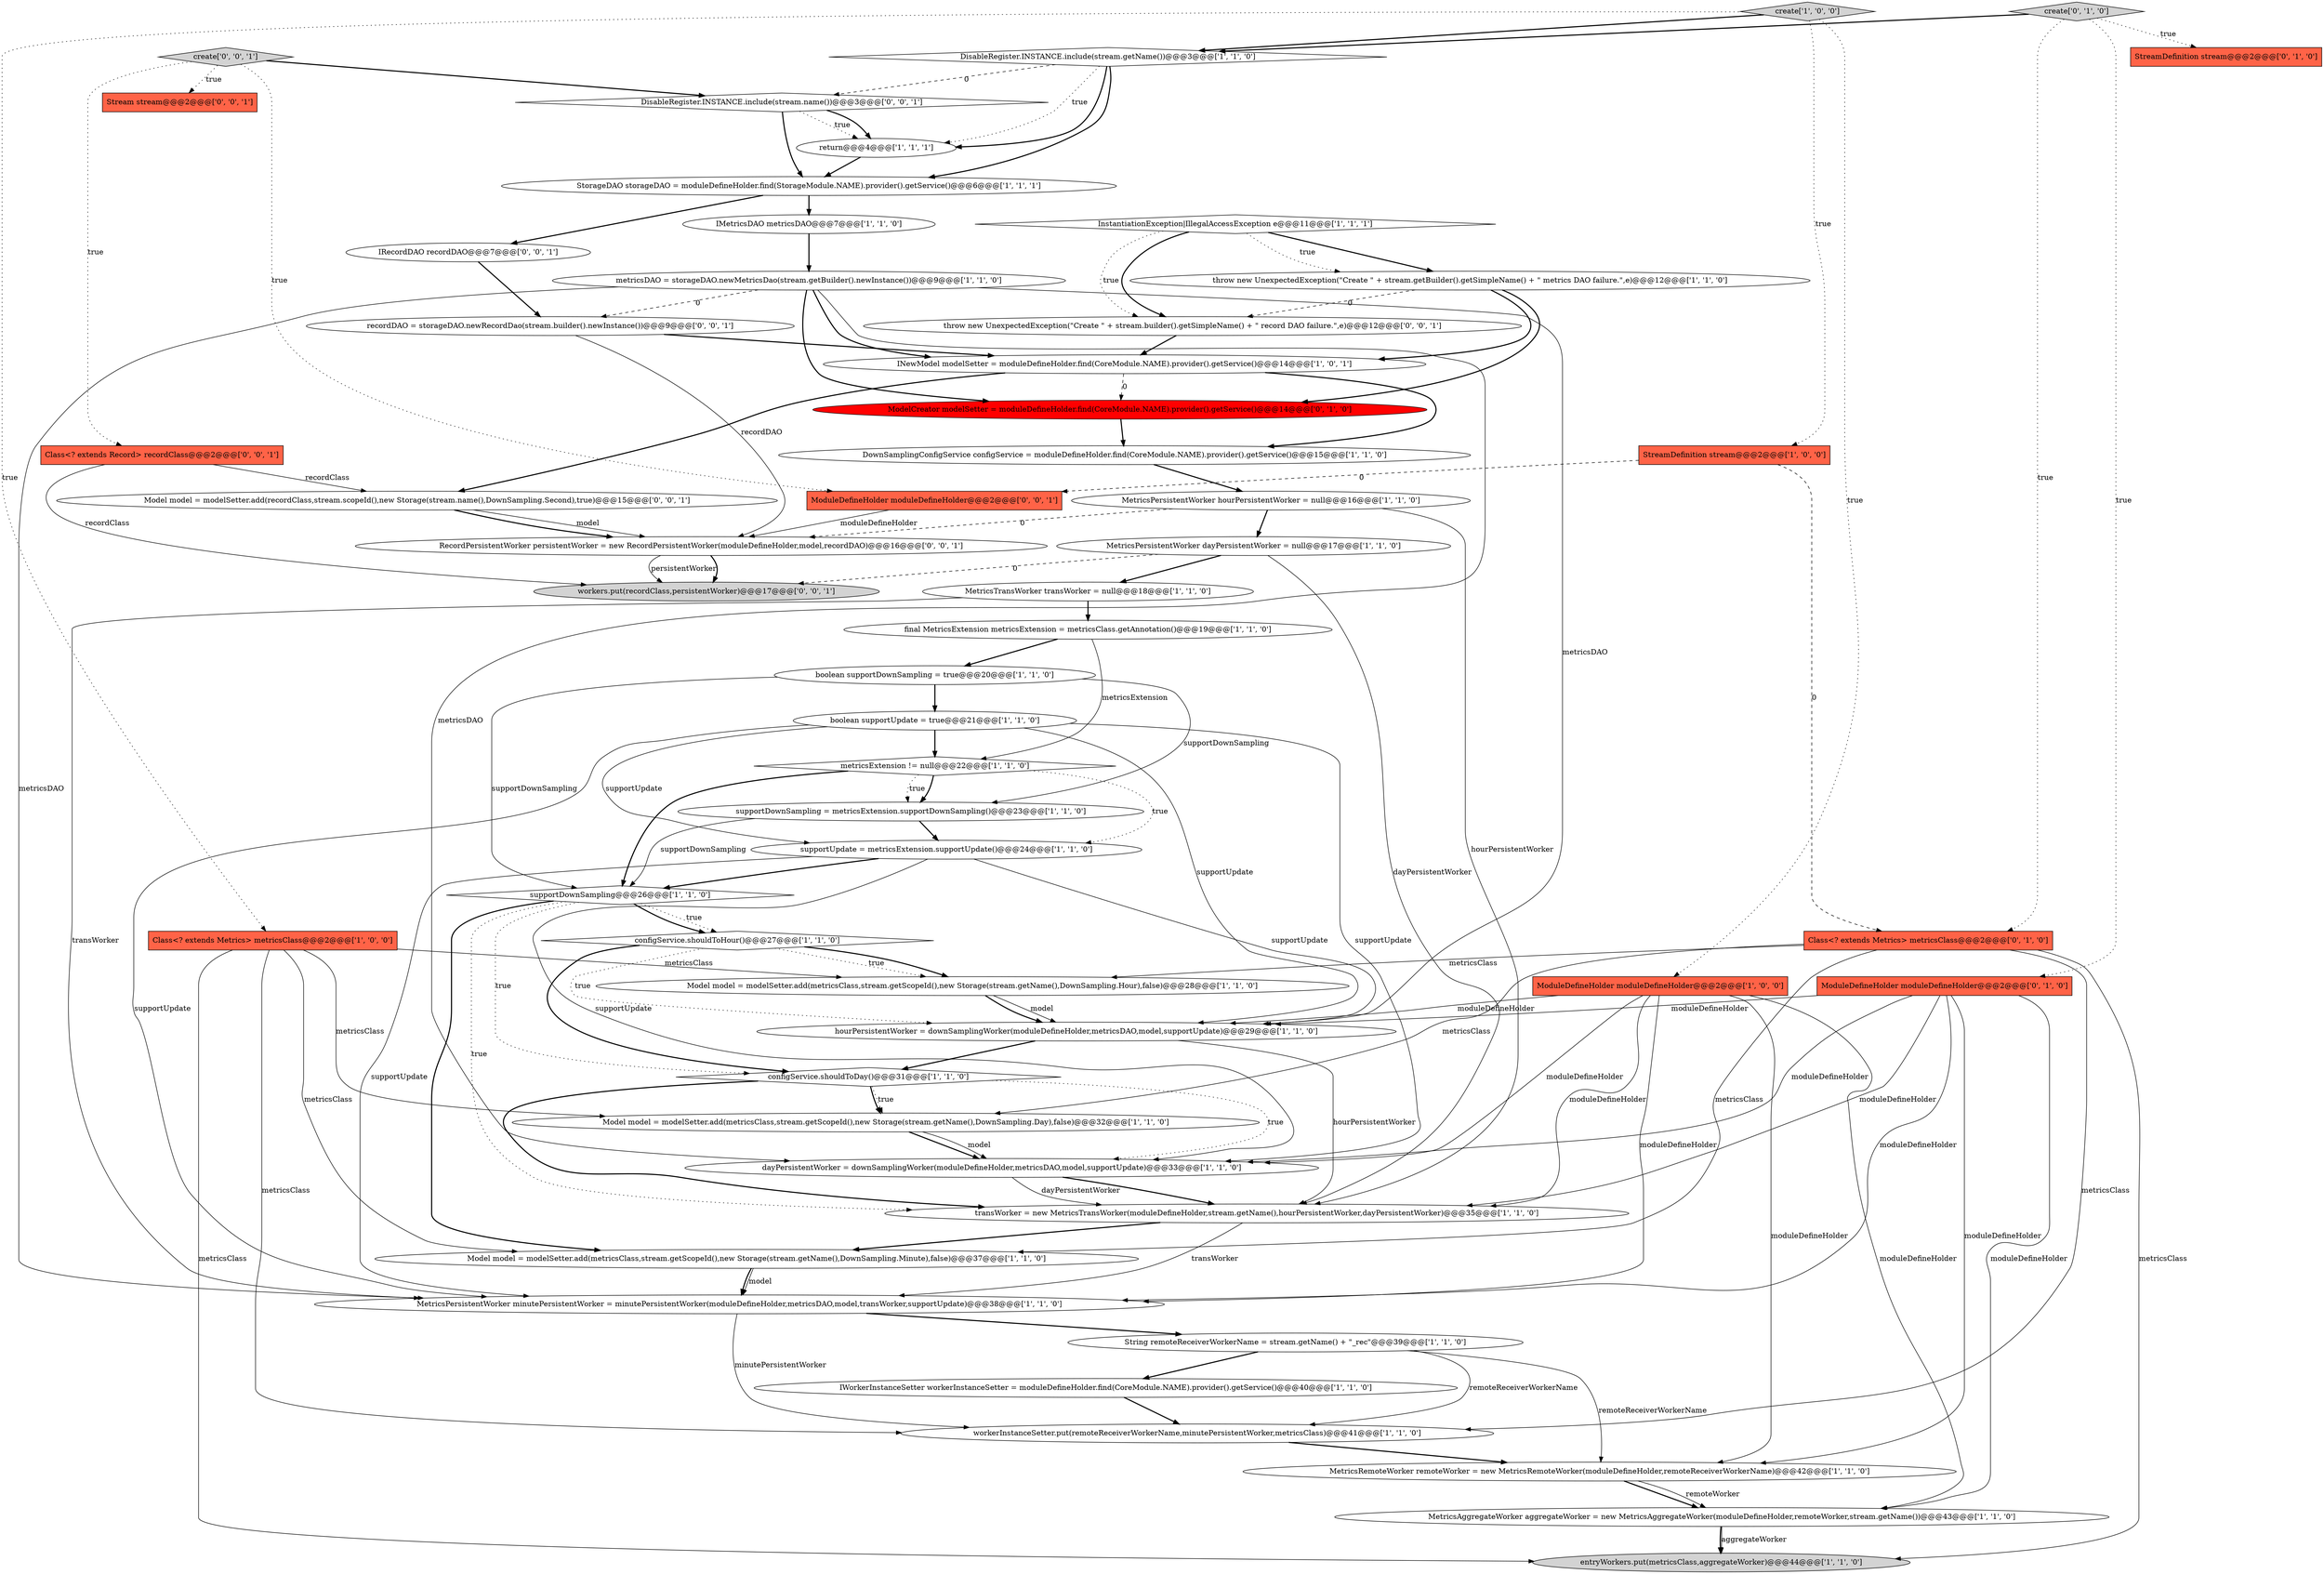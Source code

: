 digraph {
51 [style = filled, label = "ModuleDefineHolder moduleDefineHolder@@@2@@@['0', '0', '1']", fillcolor = tomato, shape = box image = "AAA0AAABBB3BBB"];
17 [style = filled, label = "configService.shouldToHour()@@@27@@@['1', '1', '0']", fillcolor = white, shape = diamond image = "AAA0AAABBB1BBB"];
53 [style = filled, label = "DisableRegister.INSTANCE.include(stream.name())@@@3@@@['0', '0', '1']", fillcolor = white, shape = diamond image = "AAA0AAABBB3BBB"];
8 [style = filled, label = "supportDownSampling@@@26@@@['1', '1', '0']", fillcolor = white, shape = diamond image = "AAA0AAABBB1BBB"];
26 [style = filled, label = "MetricsAggregateWorker aggregateWorker = new MetricsAggregateWorker(moduleDefineHolder,remoteWorker,stream.getName())@@@43@@@['1', '1', '0']", fillcolor = white, shape = ellipse image = "AAA0AAABBB1BBB"];
35 [style = filled, label = "InstantiationException|IllegalAccessException e@@@11@@@['1', '1', '1']", fillcolor = white, shape = diamond image = "AAA0AAABBB1BBB"];
27 [style = filled, label = "StreamDefinition stream@@@2@@@['1', '0', '0']", fillcolor = tomato, shape = box image = "AAA1AAABBB1BBB"];
32 [style = filled, label = "Model model = modelSetter.add(metricsClass,stream.getScopeId(),new Storage(stream.getName(),DownSampling.Minute),false)@@@37@@@['1', '1', '0']", fillcolor = white, shape = ellipse image = "AAA0AAABBB1BBB"];
47 [style = filled, label = "workers.put(recordClass,persistentWorker)@@@17@@@['0', '0', '1']", fillcolor = lightgray, shape = ellipse image = "AAA0AAABBB3BBB"];
34 [style = filled, label = "configService.shouldToDay()@@@31@@@['1', '1', '0']", fillcolor = white, shape = diamond image = "AAA0AAABBB1BBB"];
19 [style = filled, label = "IMetricsDAO metricsDAO@@@7@@@['1', '1', '0']", fillcolor = white, shape = ellipse image = "AAA0AAABBB1BBB"];
1 [style = filled, label = "DownSamplingConfigService configService = moduleDefineHolder.find(CoreModule.NAME).provider().getService()@@@15@@@['1', '1', '0']", fillcolor = white, shape = ellipse image = "AAA0AAABBB1BBB"];
7 [style = filled, label = "boolean supportUpdate = true@@@21@@@['1', '1', '0']", fillcolor = white, shape = ellipse image = "AAA0AAABBB1BBB"];
5 [style = filled, label = "String remoteReceiverWorkerName = stream.getName() + \"_rec\"@@@39@@@['1', '1', '0']", fillcolor = white, shape = ellipse image = "AAA0AAABBB1BBB"];
31 [style = filled, label = "supportDownSampling = metricsExtension.supportDownSampling()@@@23@@@['1', '1', '0']", fillcolor = white, shape = ellipse image = "AAA0AAABBB1BBB"];
9 [style = filled, label = "ModuleDefineHolder moduleDefineHolder@@@2@@@['1', '0', '0']", fillcolor = tomato, shape = box image = "AAA0AAABBB1BBB"];
15 [style = filled, label = "MetricsTransWorker transWorker = null@@@18@@@['1', '1', '0']", fillcolor = white, shape = ellipse image = "AAA0AAABBB1BBB"];
16 [style = filled, label = "Class<? extends Metrics> metricsClass@@@2@@@['1', '0', '0']", fillcolor = tomato, shape = box image = "AAA0AAABBB1BBB"];
13 [style = filled, label = "entryWorkers.put(metricsClass,aggregateWorker)@@@44@@@['1', '1', '0']", fillcolor = lightgray, shape = ellipse image = "AAA0AAABBB1BBB"];
21 [style = filled, label = "dayPersistentWorker = downSamplingWorker(moduleDefineHolder,metricsDAO,model,supportUpdate)@@@33@@@['1', '1', '0']", fillcolor = white, shape = ellipse image = "AAA0AAABBB1BBB"];
0 [style = filled, label = "IWorkerInstanceSetter workerInstanceSetter = moduleDefineHolder.find(CoreModule.NAME).provider().getService()@@@40@@@['1', '1', '0']", fillcolor = white, shape = ellipse image = "AAA0AAABBB1BBB"];
43 [style = filled, label = "Class<? extends Record> recordClass@@@2@@@['0', '0', '1']", fillcolor = tomato, shape = box image = "AAA0AAABBB3BBB"];
49 [style = filled, label = "RecordPersistentWorker persistentWorker = new RecordPersistentWorker(moduleDefineHolder,model,recordDAO)@@@16@@@['0', '0', '1']", fillcolor = white, shape = ellipse image = "AAA0AAABBB3BBB"];
44 [style = filled, label = "throw new UnexpectedException(\"Create \" + stream.builder().getSimpleName() + \" record DAO failure.\",e)@@@12@@@['0', '0', '1']", fillcolor = white, shape = ellipse image = "AAA0AAABBB3BBB"];
4 [style = filled, label = "supportUpdate = metricsExtension.supportUpdate()@@@24@@@['1', '1', '0']", fillcolor = white, shape = ellipse image = "AAA0AAABBB1BBB"];
20 [style = filled, label = "INewModel modelSetter = moduleDefineHolder.find(CoreModule.NAME).provider().getService()@@@14@@@['1', '0', '1']", fillcolor = white, shape = ellipse image = "AAA0AAABBB1BBB"];
41 [style = filled, label = "Class<? extends Metrics> metricsClass@@@2@@@['0', '1', '0']", fillcolor = tomato, shape = box image = "AAA1AAABBB2BBB"];
52 [style = filled, label = "IRecordDAO recordDAO@@@7@@@['0', '0', '1']", fillcolor = white, shape = ellipse image = "AAA0AAABBB3BBB"];
23 [style = filled, label = "Model model = modelSetter.add(metricsClass,stream.getScopeId(),new Storage(stream.getName(),DownSampling.Hour),false)@@@28@@@['1', '1', '0']", fillcolor = white, shape = ellipse image = "AAA0AAABBB1BBB"];
37 [style = filled, label = "workerInstanceSetter.put(remoteReceiverWorkerName,minutePersistentWorker,metricsClass)@@@41@@@['1', '1', '0']", fillcolor = white, shape = ellipse image = "AAA0AAABBB1BBB"];
48 [style = filled, label = "recordDAO = storageDAO.newRecordDao(stream.builder().newInstance())@@@9@@@['0', '0', '1']", fillcolor = white, shape = ellipse image = "AAA0AAABBB3BBB"];
25 [style = filled, label = "DisableRegister.INSTANCE.include(stream.getName())@@@3@@@['1', '1', '0']", fillcolor = white, shape = diamond image = "AAA0AAABBB1BBB"];
24 [style = filled, label = "metricsExtension != null@@@22@@@['1', '1', '0']", fillcolor = white, shape = diamond image = "AAA0AAABBB1BBB"];
33 [style = filled, label = "return@@@4@@@['1', '1', '1']", fillcolor = white, shape = ellipse image = "AAA0AAABBB1BBB"];
40 [style = filled, label = "ModelCreator modelSetter = moduleDefineHolder.find(CoreModule.NAME).provider().getService()@@@14@@@['0', '1', '0']", fillcolor = red, shape = ellipse image = "AAA1AAABBB2BBB"];
22 [style = filled, label = "MetricsPersistentWorker minutePersistentWorker = minutePersistentWorker(moduleDefineHolder,metricsDAO,model,transWorker,supportUpdate)@@@38@@@['1', '1', '0']", fillcolor = white, shape = ellipse image = "AAA0AAABBB1BBB"];
11 [style = filled, label = "hourPersistentWorker = downSamplingWorker(moduleDefineHolder,metricsDAO,model,supportUpdate)@@@29@@@['1', '1', '0']", fillcolor = white, shape = ellipse image = "AAA0AAABBB1BBB"];
36 [style = filled, label = "boolean supportDownSampling = true@@@20@@@['1', '1', '0']", fillcolor = white, shape = ellipse image = "AAA0AAABBB1BBB"];
12 [style = filled, label = "transWorker = new MetricsTransWorker(moduleDefineHolder,stream.getName(),hourPersistentWorker,dayPersistentWorker)@@@35@@@['1', '1', '0']", fillcolor = white, shape = ellipse image = "AAA0AAABBB1BBB"];
45 [style = filled, label = "Model model = modelSetter.add(recordClass,stream.scopeId(),new Storage(stream.name(),DownSampling.Second),true)@@@15@@@['0', '0', '1']", fillcolor = white, shape = ellipse image = "AAA0AAABBB3BBB"];
18 [style = filled, label = "final MetricsExtension metricsExtension = metricsClass.getAnnotation()@@@19@@@['1', '1', '0']", fillcolor = white, shape = ellipse image = "AAA0AAABBB1BBB"];
30 [style = filled, label = "MetricsPersistentWorker dayPersistentWorker = null@@@17@@@['1', '1', '0']", fillcolor = white, shape = ellipse image = "AAA0AAABBB1BBB"];
6 [style = filled, label = "create['1', '0', '0']", fillcolor = lightgray, shape = diamond image = "AAA0AAABBB1BBB"];
38 [style = filled, label = "ModuleDefineHolder moduleDefineHolder@@@2@@@['0', '1', '0']", fillcolor = tomato, shape = box image = "AAA0AAABBB2BBB"];
14 [style = filled, label = "Model model = modelSetter.add(metricsClass,stream.getScopeId(),new Storage(stream.getName(),DownSampling.Day),false)@@@32@@@['1', '1', '0']", fillcolor = white, shape = ellipse image = "AAA0AAABBB1BBB"];
29 [style = filled, label = "MetricsPersistentWorker hourPersistentWorker = null@@@16@@@['1', '1', '0']", fillcolor = white, shape = ellipse image = "AAA0AAABBB1BBB"];
39 [style = filled, label = "StreamDefinition stream@@@2@@@['0', '1', '0']", fillcolor = tomato, shape = box image = "AAA0AAABBB2BBB"];
3 [style = filled, label = "StorageDAO storageDAO = moduleDefineHolder.find(StorageModule.NAME).provider().getService()@@@6@@@['1', '1', '1']", fillcolor = white, shape = ellipse image = "AAA0AAABBB1BBB"];
28 [style = filled, label = "throw new UnexpectedException(\"Create \" + stream.getBuilder().getSimpleName() + \" metrics DAO failure.\",e)@@@12@@@['1', '1', '0']", fillcolor = white, shape = ellipse image = "AAA0AAABBB1BBB"];
42 [style = filled, label = "create['0', '1', '0']", fillcolor = lightgray, shape = diamond image = "AAA0AAABBB2BBB"];
46 [style = filled, label = "create['0', '0', '1']", fillcolor = lightgray, shape = diamond image = "AAA0AAABBB3BBB"];
2 [style = filled, label = "MetricsRemoteWorker remoteWorker = new MetricsRemoteWorker(moduleDefineHolder,remoteReceiverWorkerName)@@@42@@@['1', '1', '0']", fillcolor = white, shape = ellipse image = "AAA0AAABBB1BBB"];
50 [style = filled, label = "Stream stream@@@2@@@['0', '0', '1']", fillcolor = tomato, shape = box image = "AAA0AAABBB3BBB"];
10 [style = filled, label = "metricsDAO = storageDAO.newMetricsDao(stream.getBuilder().newInstance())@@@9@@@['1', '1', '0']", fillcolor = white, shape = ellipse image = "AAA0AAABBB1BBB"];
32->22 [style = bold, label=""];
2->26 [style = bold, label=""];
25->33 [style = bold, label=""];
29->30 [style = bold, label=""];
28->20 [style = bold, label=""];
20->40 [style = dashed, label="0"];
24->4 [style = dotted, label="true"];
16->23 [style = solid, label="metricsClass"];
9->11 [style = solid, label="moduleDefineHolder"];
38->21 [style = solid, label="moduleDefineHolder"];
7->4 [style = solid, label="supportUpdate"];
38->26 [style = solid, label="moduleDefineHolder"];
41->37 [style = solid, label="metricsClass"];
9->22 [style = solid, label="moduleDefineHolder"];
53->33 [style = dotted, label="true"];
3->19 [style = bold, label=""];
5->0 [style = bold, label=""];
18->24 [style = solid, label="metricsExtension"];
42->38 [style = dotted, label="true"];
4->8 [style = bold, label=""];
4->21 [style = solid, label="supportUpdate"];
5->2 [style = solid, label="remoteReceiverWorkerName"];
10->21 [style = solid, label="metricsDAO"];
34->14 [style = dotted, label="true"];
5->37 [style = solid, label="remoteReceiverWorkerName"];
20->45 [style = bold, label=""];
12->22 [style = solid, label="transWorker"];
41->14 [style = solid, label="metricsClass"];
4->22 [style = solid, label="supportUpdate"];
31->8 [style = solid, label="supportDownSampling"];
33->3 [style = bold, label=""];
35->44 [style = bold, label=""];
8->17 [style = dotted, label="true"];
25->3 [style = bold, label=""];
31->4 [style = bold, label=""];
9->26 [style = solid, label="moduleDefineHolder"];
7->11 [style = solid, label="supportUpdate"];
22->5 [style = bold, label=""];
7->21 [style = solid, label="supportUpdate"];
8->34 [style = dotted, label="true"];
26->13 [style = bold, label=""];
38->11 [style = solid, label="moduleDefineHolder"];
17->23 [style = dotted, label="true"];
16->14 [style = solid, label="metricsClass"];
35->44 [style = dotted, label="true"];
35->28 [style = bold, label=""];
8->17 [style = bold, label=""];
7->24 [style = bold, label=""];
17->34 [style = bold, label=""];
43->45 [style = solid, label="recordClass"];
8->12 [style = dotted, label="true"];
44->20 [style = bold, label=""];
52->48 [style = bold, label=""];
30->12 [style = solid, label="dayPersistentWorker"];
41->13 [style = solid, label="metricsClass"];
53->33 [style = bold, label=""];
23->11 [style = solid, label="model"];
34->14 [style = bold, label=""];
24->8 [style = bold, label=""];
11->12 [style = solid, label="hourPersistentWorker"];
51->49 [style = solid, label="moduleDefineHolder"];
14->21 [style = bold, label=""];
30->15 [style = bold, label=""];
42->39 [style = dotted, label="true"];
49->47 [style = solid, label="persistentWorker"];
36->31 [style = solid, label="supportDownSampling"];
27->41 [style = dashed, label="0"];
42->25 [style = bold, label=""];
25->53 [style = dashed, label="0"];
9->2 [style = solid, label="moduleDefineHolder"];
12->32 [style = bold, label=""];
19->10 [style = bold, label=""];
20->1 [style = bold, label=""];
16->32 [style = solid, label="metricsClass"];
36->8 [style = solid, label="supportDownSampling"];
17->23 [style = bold, label=""];
30->47 [style = dashed, label="0"];
42->41 [style = dotted, label="true"];
4->11 [style = solid, label="supportUpdate"];
21->12 [style = bold, label=""];
22->37 [style = solid, label="minutePersistentWorker"];
45->49 [style = solid, label="model"];
46->51 [style = dotted, label="true"];
6->9 [style = dotted, label="true"];
24->31 [style = bold, label=""];
43->47 [style = solid, label="recordClass"];
46->50 [style = dotted, label="true"];
15->22 [style = solid, label="transWorker"];
27->51 [style = dashed, label="0"];
10->40 [style = bold, label=""];
7->22 [style = solid, label="supportUpdate"];
37->2 [style = bold, label=""];
38->12 [style = solid, label="moduleDefineHolder"];
6->27 [style = dotted, label="true"];
1->29 [style = bold, label=""];
23->11 [style = bold, label=""];
38->22 [style = solid, label="moduleDefineHolder"];
17->11 [style = dotted, label="true"];
41->23 [style = solid, label="metricsClass"];
34->21 [style = dotted, label="true"];
9->21 [style = solid, label="moduleDefineHolder"];
25->33 [style = dotted, label="true"];
10->20 [style = bold, label=""];
26->13 [style = solid, label="aggregateWorker"];
28->40 [style = bold, label=""];
3->52 [style = bold, label=""];
41->32 [style = solid, label="metricsClass"];
8->32 [style = bold, label=""];
0->37 [style = bold, label=""];
29->12 [style = solid, label="hourPersistentWorker"];
10->11 [style = solid, label="metricsDAO"];
45->49 [style = bold, label=""];
53->3 [style = bold, label=""];
24->31 [style = dotted, label="true"];
46->53 [style = bold, label=""];
10->22 [style = solid, label="metricsDAO"];
14->21 [style = solid, label="model"];
18->36 [style = bold, label=""];
21->12 [style = solid, label="dayPersistentWorker"];
34->12 [style = bold, label=""];
16->13 [style = solid, label="metricsClass"];
15->18 [style = bold, label=""];
49->47 [style = bold, label=""];
40->1 [style = bold, label=""];
48->49 [style = solid, label="recordDAO"];
11->34 [style = bold, label=""];
9->12 [style = solid, label="moduleDefineHolder"];
2->26 [style = solid, label="remoteWorker"];
36->7 [style = bold, label=""];
28->44 [style = dashed, label="0"];
48->20 [style = bold, label=""];
10->48 [style = dashed, label="0"];
35->28 [style = dotted, label="true"];
16->37 [style = solid, label="metricsClass"];
29->49 [style = dashed, label="0"];
38->2 [style = solid, label="moduleDefineHolder"];
32->22 [style = solid, label="model"];
6->16 [style = dotted, label="true"];
6->25 [style = bold, label=""];
46->43 [style = dotted, label="true"];
}
